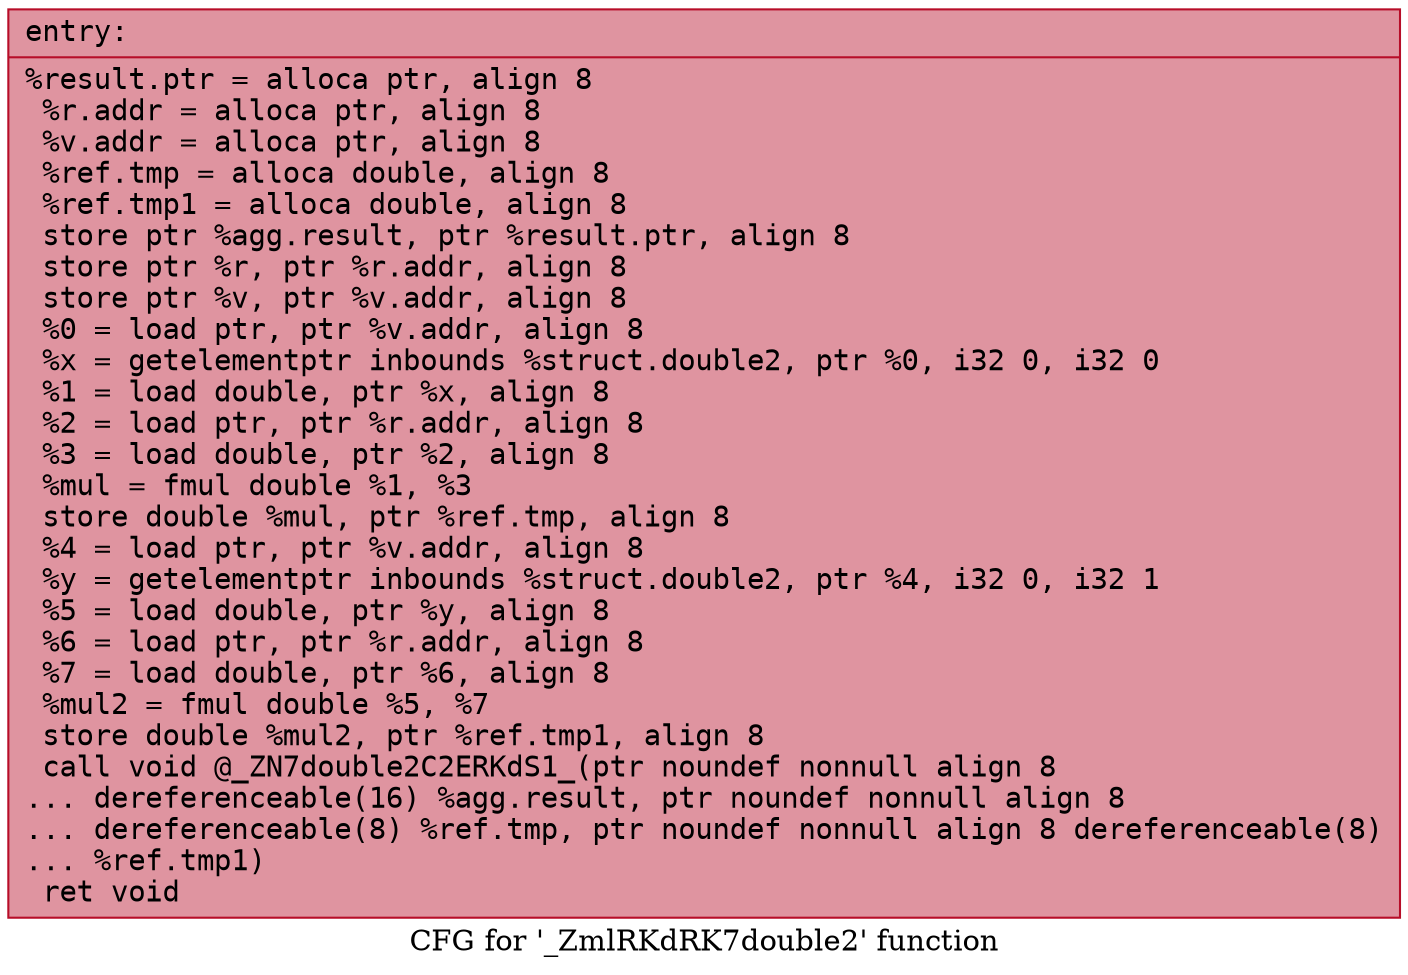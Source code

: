 digraph "CFG for '_ZmlRKdRK7double2' function" {
	label="CFG for '_ZmlRKdRK7double2' function";

	Node0x5619ec31d7e0 [shape=record,color="#b70d28ff", style=filled, fillcolor="#b70d2870" fontname="Courier",label="{entry:\l|  %result.ptr = alloca ptr, align 8\l  %r.addr = alloca ptr, align 8\l  %v.addr = alloca ptr, align 8\l  %ref.tmp = alloca double, align 8\l  %ref.tmp1 = alloca double, align 8\l  store ptr %agg.result, ptr %result.ptr, align 8\l  store ptr %r, ptr %r.addr, align 8\l  store ptr %v, ptr %v.addr, align 8\l  %0 = load ptr, ptr %v.addr, align 8\l  %x = getelementptr inbounds %struct.double2, ptr %0, i32 0, i32 0\l  %1 = load double, ptr %x, align 8\l  %2 = load ptr, ptr %r.addr, align 8\l  %3 = load double, ptr %2, align 8\l  %mul = fmul double %1, %3\l  store double %mul, ptr %ref.tmp, align 8\l  %4 = load ptr, ptr %v.addr, align 8\l  %y = getelementptr inbounds %struct.double2, ptr %4, i32 0, i32 1\l  %5 = load double, ptr %y, align 8\l  %6 = load ptr, ptr %r.addr, align 8\l  %7 = load double, ptr %6, align 8\l  %mul2 = fmul double %5, %7\l  store double %mul2, ptr %ref.tmp1, align 8\l  call void @_ZN7double2C2ERKdS1_(ptr noundef nonnull align 8\l... dereferenceable(16) %agg.result, ptr noundef nonnull align 8\l... dereferenceable(8) %ref.tmp, ptr noundef nonnull align 8 dereferenceable(8)\l... %ref.tmp1)\l  ret void\l}"];
}

